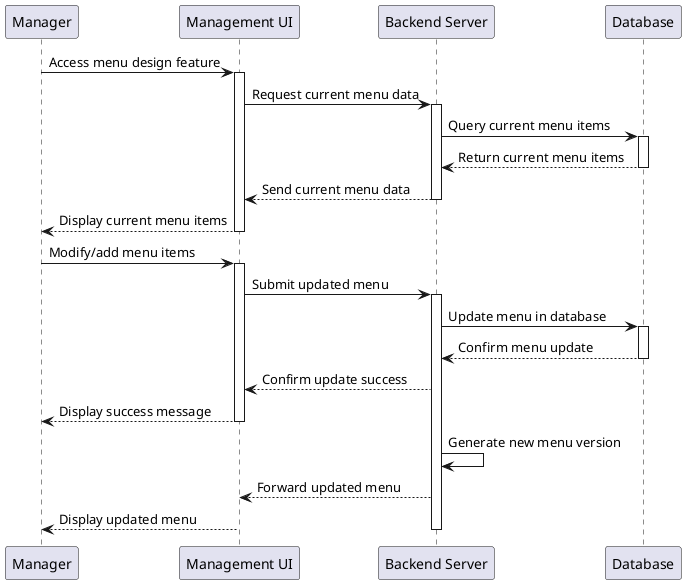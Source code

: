 @startuml
participant Manager as M
participant "Management UI" as UI
participant "Backend Server" as BS
participant "Database" as DB

M -> UI : Access menu design feature
activate UI
UI -> BS : Request current menu data
activate BS
BS -> DB : Query current menu items
activate DB

DB --> BS : Return current menu items
deactivate DB
BS --> UI : Send current menu data
deactivate BS
UI --> M : Display current menu items
deactivate UI

M -> UI : Modify/add menu items
activate UI
UI -> BS : Submit updated menu
activate BS
BS -> DB : Update menu in database
activate DB

DB --> BS : Confirm menu update
deactivate DB
BS --> UI : Confirm update success
UI --> M : Display success message
deactivate UI
BS -> BS : Generate new menu version
BS --> UI : Forward updated menu
UI --> M : Display updated menu
deactivate BS
@enduml